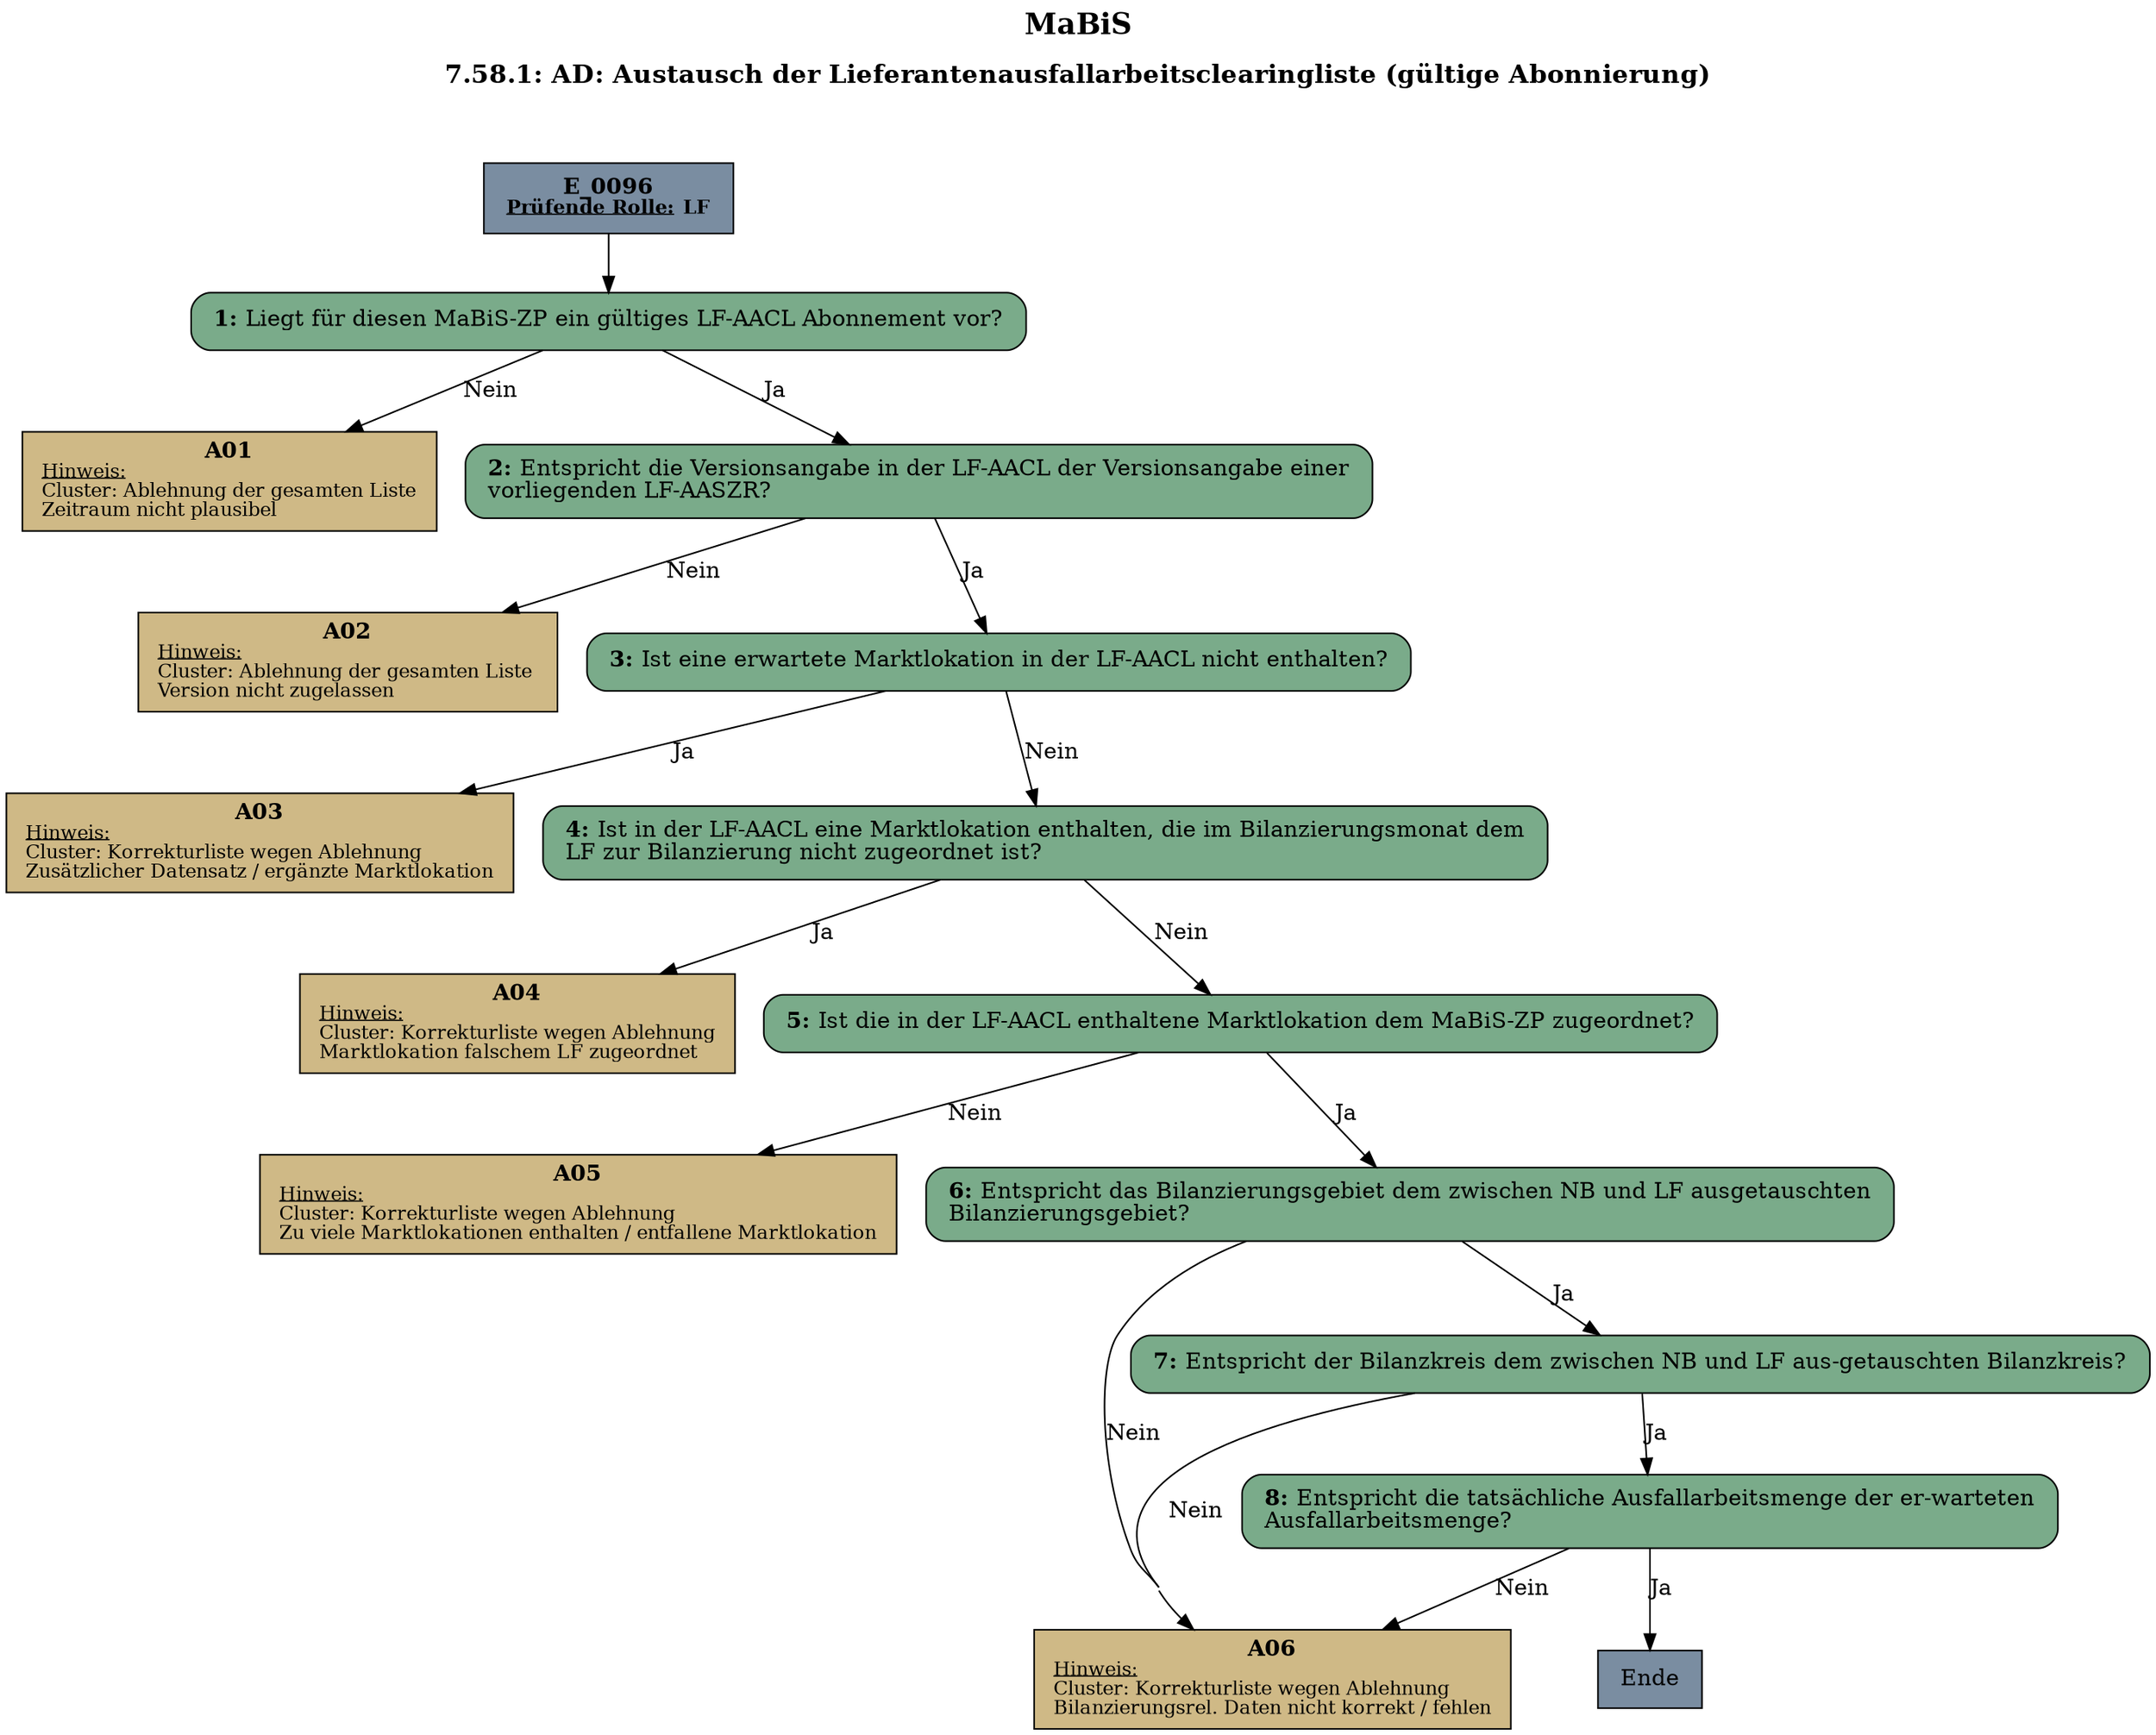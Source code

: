 digraph D {
    labelloc="t";
    label=<<B><FONT POINT-SIZE="18">MaBiS</FONT></B><BR/><BR/><B><FONT POINT-SIZE="16">7.58.1: AD: Austausch der Lieferantenausfallarbeitsclearingliste (gültige Abonnierung)</FONT></B><BR/><BR/><BR/><BR/>>;
    ratio="compress";
    concentrate=true;
    pack=true;
    rankdir=TB;
    packmode="array";
    size="20,20";
    "Start" [margin="0.2,0.12", shape=box, style=filled, fillcolor="#7a8da1", label=<<B>E_0096</B><BR align="center"/><FONT point-size="12"><B><U>Prüfende Rolle:</U> LF</B></FONT><BR align="center"/>>];
    "1" [margin="0.2,0.12", shape=box, style="filled,rounded", fillcolor="#7aab8a", label=<<B>1: </B>Liegt für diesen MaBiS-ZP ein gültiges LF-AACL Abonnement vor?<BR align="left"/>>];
    "A01" [margin="0.17,0.08", shape=box, style=filled, fillcolor="#cfb986", label=<<B>A01</B><BR align="center"/><FONT point-size="12"><U>Hinweis:</U><BR align="left"/>Cluster: Ablehnung der gesamten Liste<BR align="left"/>Zeitraum nicht plausibel<BR align="left"/></FONT>>];
    "2" [margin="0.2,0.12", shape=box, style="filled,rounded", fillcolor="#7aab8a", label=<<B>2: </B>Entspricht die Versionsangabe in der LF-AACL der Versionsangabe einer<BR align="left"/>vorliegenden LF-AASZR?<BR align="left"/>>];
    "A02" [margin="0.17,0.08", shape=box, style=filled, fillcolor="#cfb986", label=<<B>A02</B><BR align="center"/><FONT point-size="12"><U>Hinweis:</U><BR align="left"/>Cluster: Ablehnung der gesamten Liste <BR align="left"/>Version nicht zugelassen<BR align="left"/></FONT>>];
    "3" [margin="0.2,0.12", shape=box, style="filled,rounded", fillcolor="#7aab8a", label=<<B>3: </B>Ist eine erwartete Marktlokation in der LF-AACL nicht enthalten?<BR align="left"/>>];
    "A03" [margin="0.17,0.08", shape=box, style=filled, fillcolor="#cfb986", label=<<B>A03</B><BR align="center"/><FONT point-size="12"><U>Hinweis:</U><BR align="left"/>Cluster: Korrekturliste wegen Ablehnung<BR align="left"/>Zusätzlicher Datensatz / ergänzte Marktlokation<BR align="left"/></FONT>>];
    "4" [margin="0.2,0.12", shape=box, style="filled,rounded", fillcolor="#7aab8a", label=<<B>4: </B>Ist in der LF-AACL eine Marktlokation enthalten, die im Bilanzierungsmonat dem<BR align="left"/>LF zur Bilanzierung nicht zugeordnet ist?<BR align="left"/>>];
    "A04" [margin="0.17,0.08", shape=box, style=filled, fillcolor="#cfb986", label=<<B>A04</B><BR align="center"/><FONT point-size="12"><U>Hinweis:</U><BR align="left"/>Cluster: Korrekturliste wegen Ablehnung<BR align="left"/>Marktlokation falschem LF zugeordnet<BR align="left"/></FONT>>];
    "5" [margin="0.2,0.12", shape=box, style="filled,rounded", fillcolor="#7aab8a", label=<<B>5: </B>Ist die in der LF-AACL enthaltene Marktlokation dem MaBiS-ZP zugeordnet?<BR align="left"/>>];
    "A05" [margin="0.17,0.08", shape=box, style=filled, fillcolor="#cfb986", label=<<B>A05</B><BR align="center"/><FONT point-size="12"><U>Hinweis:</U><BR align="left"/>Cluster: Korrekturliste wegen Ablehnung<BR align="left"/>Zu viele Marktlokationen enthalten / entfallene Marktlokation<BR align="left"/></FONT>>];
    "6" [margin="0.2,0.12", shape=box, style="filled,rounded", fillcolor="#7aab8a", label=<<B>6: </B>Entspricht das Bilanzierungsgebiet dem zwischen NB und LF ausgetauschten<BR align="left"/>Bilanzierungsgebiet?<BR align="left"/>>];
    "A06" [margin="0.17,0.08", shape=box, style=filled, fillcolor="#cfb986", label=<<B>A06</B><BR align="center"/><FONT point-size="12"><U>Hinweis:</U><BR align="left"/>Cluster: Korrekturliste wegen Ablehnung<BR align="left"/>Bilanzierungsrel. Daten nicht korrekt / fehlen<BR align="left"/></FONT>>];
    "7" [margin="0.2,0.12", shape=box, style="filled,rounded", fillcolor="#7aab8a", label=<<B>7: </B>Entspricht der Bilanzkreis dem zwischen NB und LF aus-getauschten Bilanzkreis?<BR align="left"/>>];
    "8" [margin="0.2,0.12", shape=box, style="filled,rounded", fillcolor="#7aab8a", label=<<B>8: </B>Entspricht die tatsächliche Ausfallarbeitsmenge der er-warteten<BR align="left"/>Ausfallarbeitsmenge?<BR align="left"/>>];
    "Ende" [margin="0.2,0.12", shape=box, style=filled, fillcolor="#7a8da1", label="Ende"];

    "Start" -> "1";
    "1" -> "A01" [label="Nein"];
    "1" -> "2" [label="Ja"];
    "2" -> "A02" [label="Nein"];
    "2" -> "3" [label="Ja"];
    "3" -> "A03" [label="Ja"];
    "3" -> "4" [label="Nein"];
    "4" -> "A04" [label="Ja"];
    "4" -> "5" [label="Nein"];
    "5" -> "A05" [label="Nein"];
    "5" -> "6" [label="Ja"];
    "6" -> "A06" [label="Nein"];
    "6" -> "7" [label="Ja"];
    "7" -> "A06" [label="Nein"];
    "7" -> "8" [label="Ja"];
    "8" -> "A06" [label="Nein"];
    "8" -> "Ende" [label="Ja"];

    bgcolor="transparent";
}